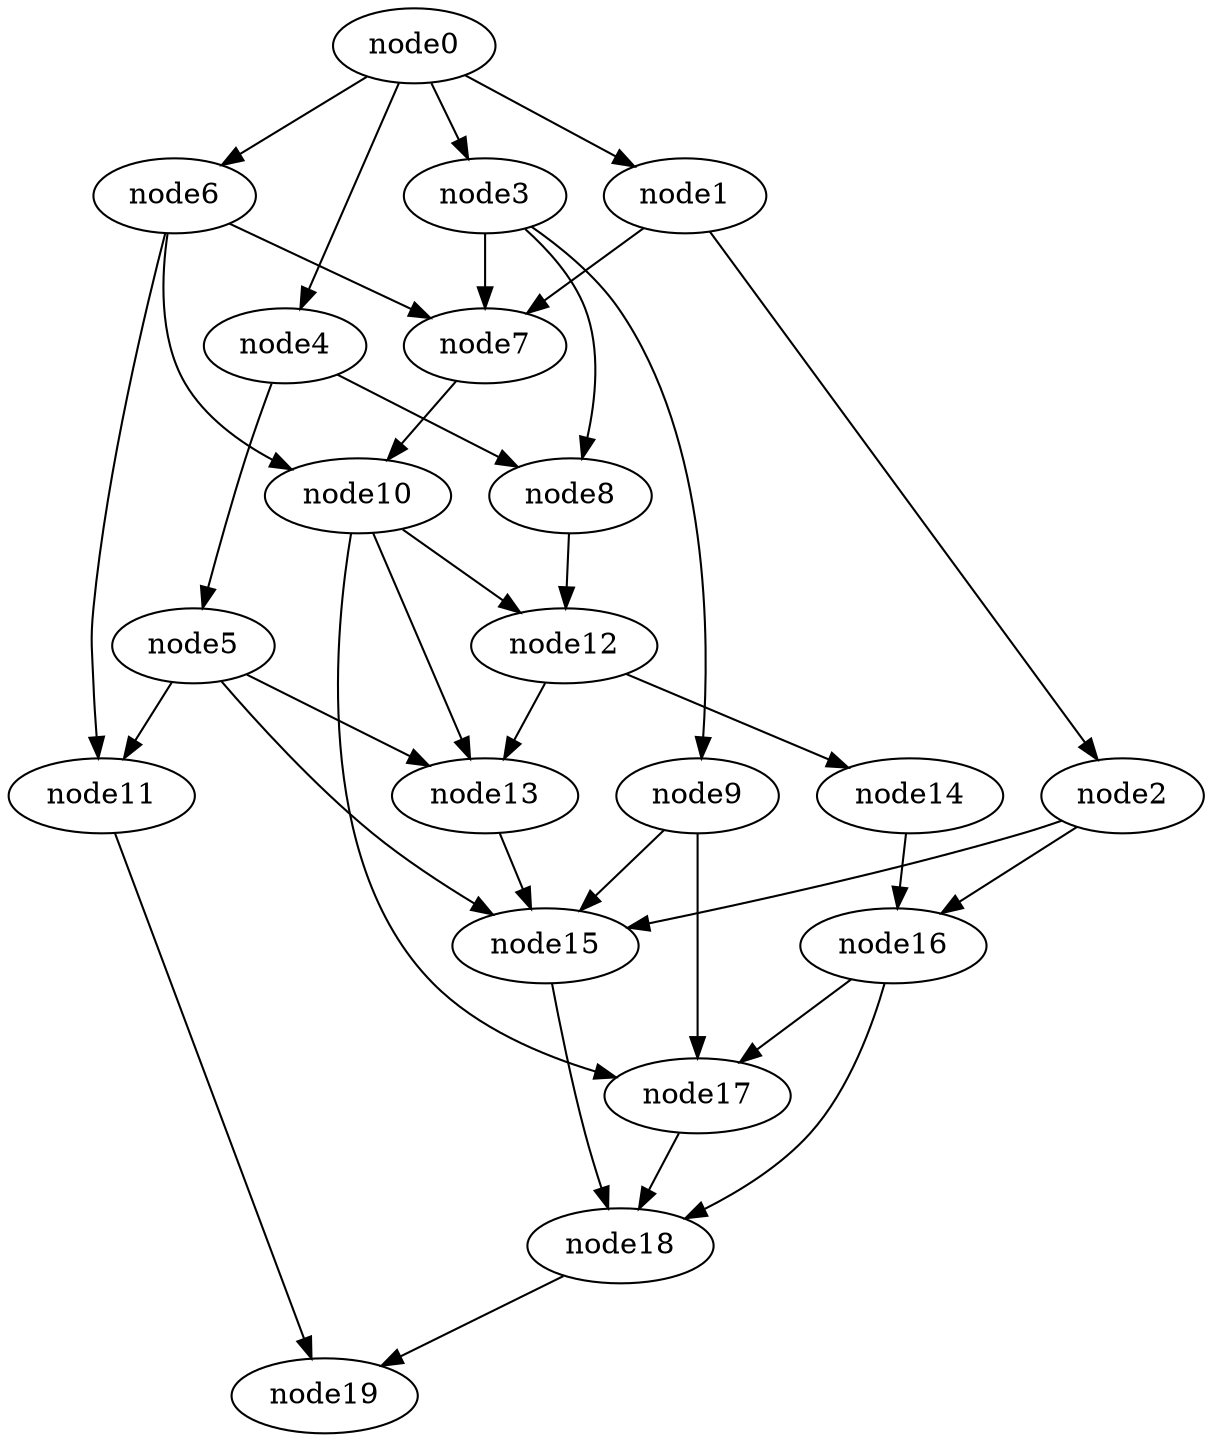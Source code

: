 digraph g{
	node19
	node18 -> node19
	node17 -> node18
	node16 -> node18
	node16 -> node17
	node15 -> node18
	node14 -> node16
	node13 -> node15
	node12 -> node14
	node12 -> node13
	node11 -> node19
	node10 -> node17
	node10 -> node13
	node10 -> node12
	node9 -> node17
	node9 -> node15
	node8 -> node12
	node7 -> node10
	node6 -> node11
	node6 -> node10
	node6 -> node7
	node5 -> node15
	node5 -> node13
	node5 -> node11
	node4 -> node8
	node4 -> node5
	node3 -> node9
	node3 -> node8
	node3 -> node7
	node2 -> node16
	node2 -> node15
	node1 -> node7
	node1 -> node2
	node0 -> node6
	node0 -> node4
	node0 -> node3
	node0 -> node1
}
